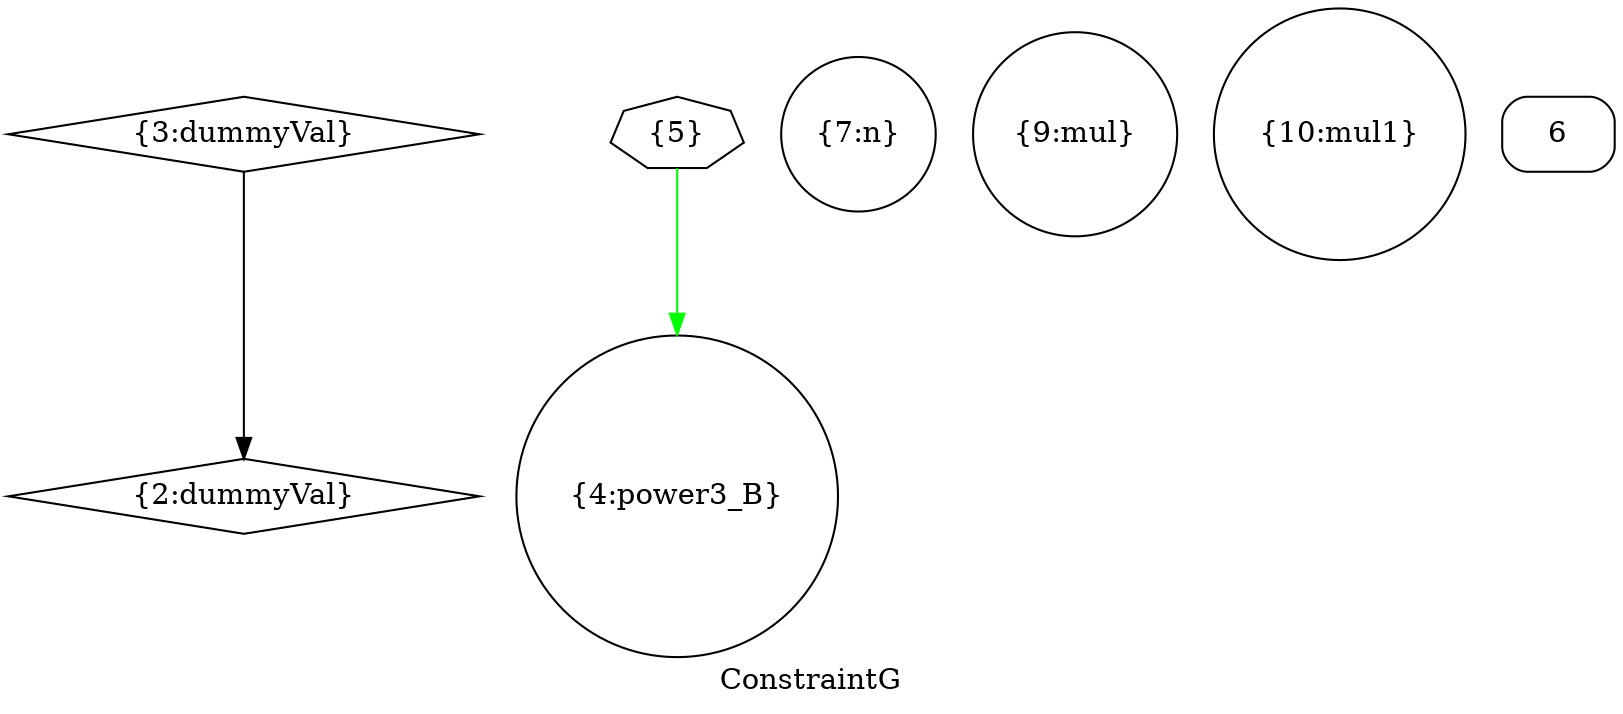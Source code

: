digraph "ConstraintG" {
	label="ConstraintG";

	Node0x103d153d0 [shape=record,shape=diamond,label="{2:dummyVal}"];
	Node0x103d15200 [shape=record,shape=diamond,label="{3:dummyVal}"];
	Node0x103d15200 -> Node0x103d153d0[color=black];
	Node0x103d15030 [shape=record,shape=circle,label="{4:power3_B}"];
	Node0x103d14e60 [shape=record,shape=circle,label="{7:n}"];
	Node0x103d148f0 [shape=record,shape=circle,label="{9:mul}"];
	Node0x103d14740 [shape=record,shape=circle,label="{10:mul1}"];
	Node0x103d139b0 [shape=record,shape=septagon,label="{5}"];
	Node0x103d139b0 -> Node0x103d15030[color=green];
	Node0x103d13470 [shape=record,shape=Mrecord,label="{6}"];
}
